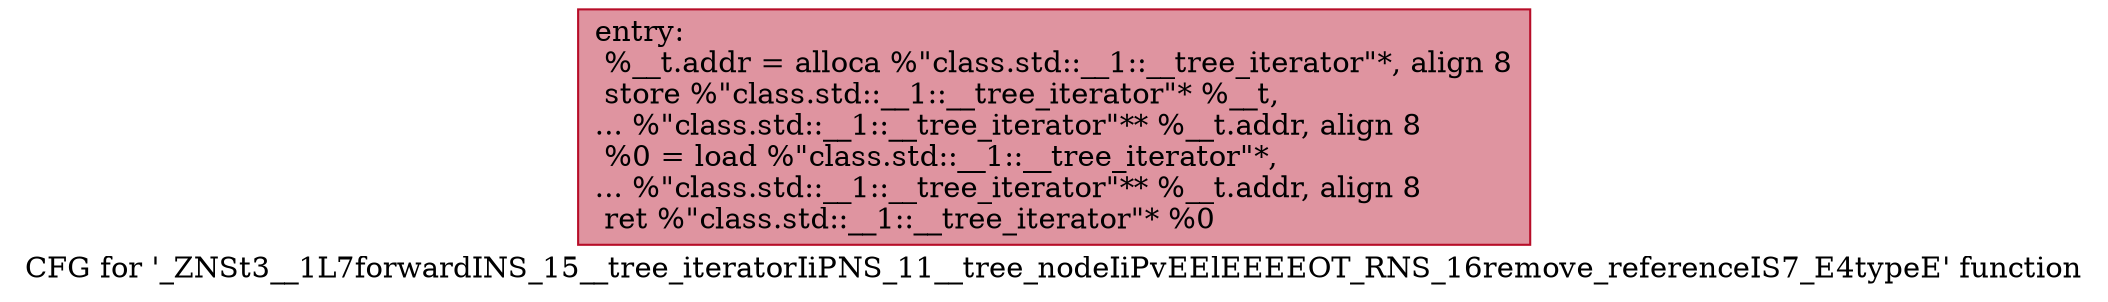 digraph "CFG for '_ZNSt3__1L7forwardINS_15__tree_iteratorIiPNS_11__tree_nodeIiPvEElEEEEOT_RNS_16remove_referenceIS7_E4typeE' function" {
	label="CFG for '_ZNSt3__1L7forwardINS_15__tree_iteratorIiPNS_11__tree_nodeIiPvEElEEEEOT_RNS_16remove_referenceIS7_E4typeE' function";

	Node0x600002558780 [shape=record,color="#b70d28ff", style=filled, fillcolor="#b70d2870",label="{entry:\l  %__t.addr = alloca %\"class.std::__1::__tree_iterator\"*, align 8\l  store %\"class.std::__1::__tree_iterator\"* %__t,\l... %\"class.std::__1::__tree_iterator\"** %__t.addr, align 8\l  %0 = load %\"class.std::__1::__tree_iterator\"*,\l... %\"class.std::__1::__tree_iterator\"** %__t.addr, align 8\l  ret %\"class.std::__1::__tree_iterator\"* %0\l}"];
}
